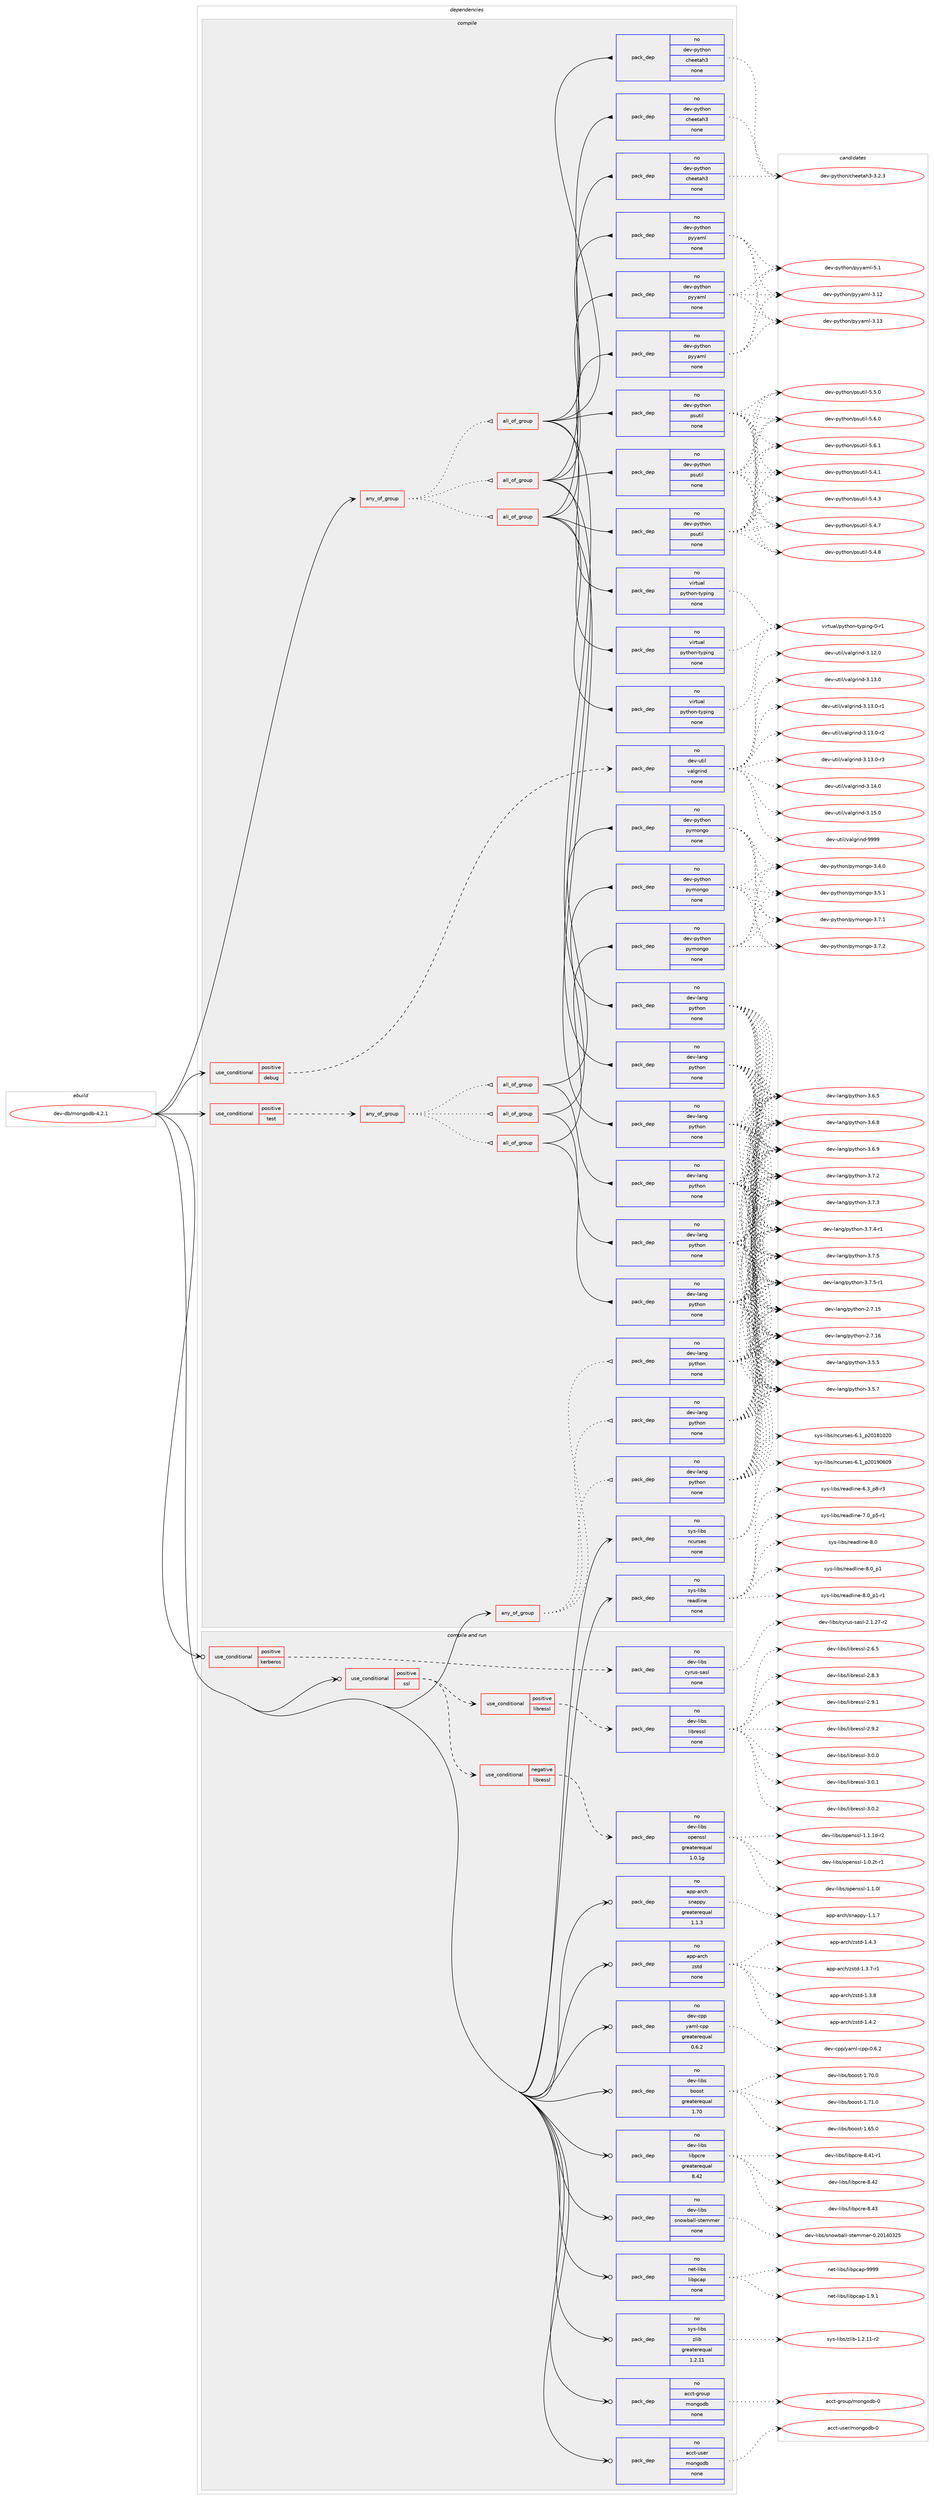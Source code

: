 digraph prolog {

# *************
# Graph options
# *************

newrank=true;
concentrate=true;
compound=true;
graph [rankdir=LR,fontname=Helvetica,fontsize=10,ranksep=1.5];#, ranksep=2.5, nodesep=0.2];
edge  [arrowhead=vee];
node  [fontname=Helvetica,fontsize=10];

# **********
# The ebuild
# **********

subgraph cluster_leftcol {
color=gray;
rank=same;
label=<<i>ebuild</i>>;
id [label="dev-db/mongodb-4.2.1", color=red, width=4, href="../dev-db/mongodb-4.2.1.svg"];
}

# ****************
# The dependencies
# ****************

subgraph cluster_midcol {
color=gray;
label=<<i>dependencies</i>>;
subgraph cluster_compile {
fillcolor="#eeeeee";
style=filled;
label=<<i>compile</i>>;
subgraph any9325 {
dependency519911 [label=<<TABLE BORDER="0" CELLBORDER="1" CELLSPACING="0" CELLPADDING="4"><TR><TD CELLPADDING="10">any_of_group</TD></TR></TABLE>>, shape=none, color=red];subgraph all350 {
dependency519912 [label=<<TABLE BORDER="0" CELLBORDER="1" CELLSPACING="0" CELLPADDING="4"><TR><TD CELLPADDING="10">all_of_group</TD></TR></TABLE>>, shape=none, color=red];subgraph pack387046 {
dependency519913 [label=<<TABLE BORDER="0" CELLBORDER="1" CELLSPACING="0" CELLPADDING="4" WIDTH="220"><TR><TD ROWSPAN="6" CELLPADDING="30">pack_dep</TD></TR><TR><TD WIDTH="110">no</TD></TR><TR><TD>dev-lang</TD></TR><TR><TD>python</TD></TR><TR><TD>none</TD></TR><TR><TD></TD></TR></TABLE>>, shape=none, color=blue];
}
dependency519912:e -> dependency519913:w [weight=20,style="solid",arrowhead="inv"];
subgraph pack387047 {
dependency519914 [label=<<TABLE BORDER="0" CELLBORDER="1" CELLSPACING="0" CELLPADDING="4" WIDTH="220"><TR><TD ROWSPAN="6" CELLPADDING="30">pack_dep</TD></TR><TR><TD WIDTH="110">no</TD></TR><TR><TD>dev-python</TD></TR><TR><TD>cheetah3</TD></TR><TR><TD>none</TD></TR><TR><TD></TD></TR></TABLE>>, shape=none, color=blue];
}
dependency519912:e -> dependency519914:w [weight=20,style="solid",arrowhead="inv"];
subgraph pack387048 {
dependency519915 [label=<<TABLE BORDER="0" CELLBORDER="1" CELLSPACING="0" CELLPADDING="4" WIDTH="220"><TR><TD ROWSPAN="6" CELLPADDING="30">pack_dep</TD></TR><TR><TD WIDTH="110">no</TD></TR><TR><TD>dev-python</TD></TR><TR><TD>psutil</TD></TR><TR><TD>none</TD></TR><TR><TD></TD></TR></TABLE>>, shape=none, color=blue];
}
dependency519912:e -> dependency519915:w [weight=20,style="solid",arrowhead="inv"];
subgraph pack387049 {
dependency519916 [label=<<TABLE BORDER="0" CELLBORDER="1" CELLSPACING="0" CELLPADDING="4" WIDTH="220"><TR><TD ROWSPAN="6" CELLPADDING="30">pack_dep</TD></TR><TR><TD WIDTH="110">no</TD></TR><TR><TD>dev-python</TD></TR><TR><TD>pyyaml</TD></TR><TR><TD>none</TD></TR><TR><TD></TD></TR></TABLE>>, shape=none, color=blue];
}
dependency519912:e -> dependency519916:w [weight=20,style="solid",arrowhead="inv"];
subgraph pack387050 {
dependency519917 [label=<<TABLE BORDER="0" CELLBORDER="1" CELLSPACING="0" CELLPADDING="4" WIDTH="220"><TR><TD ROWSPAN="6" CELLPADDING="30">pack_dep</TD></TR><TR><TD WIDTH="110">no</TD></TR><TR><TD>virtual</TD></TR><TR><TD>python-typing</TD></TR><TR><TD>none</TD></TR><TR><TD></TD></TR></TABLE>>, shape=none, color=blue];
}
dependency519912:e -> dependency519917:w [weight=20,style="solid",arrowhead="inv"];
}
dependency519911:e -> dependency519912:w [weight=20,style="dotted",arrowhead="oinv"];
subgraph all351 {
dependency519918 [label=<<TABLE BORDER="0" CELLBORDER="1" CELLSPACING="0" CELLPADDING="4"><TR><TD CELLPADDING="10">all_of_group</TD></TR></TABLE>>, shape=none, color=red];subgraph pack387051 {
dependency519919 [label=<<TABLE BORDER="0" CELLBORDER="1" CELLSPACING="0" CELLPADDING="4" WIDTH="220"><TR><TD ROWSPAN="6" CELLPADDING="30">pack_dep</TD></TR><TR><TD WIDTH="110">no</TD></TR><TR><TD>dev-lang</TD></TR><TR><TD>python</TD></TR><TR><TD>none</TD></TR><TR><TD></TD></TR></TABLE>>, shape=none, color=blue];
}
dependency519918:e -> dependency519919:w [weight=20,style="solid",arrowhead="inv"];
subgraph pack387052 {
dependency519920 [label=<<TABLE BORDER="0" CELLBORDER="1" CELLSPACING="0" CELLPADDING="4" WIDTH="220"><TR><TD ROWSPAN="6" CELLPADDING="30">pack_dep</TD></TR><TR><TD WIDTH="110">no</TD></TR><TR><TD>dev-python</TD></TR><TR><TD>cheetah3</TD></TR><TR><TD>none</TD></TR><TR><TD></TD></TR></TABLE>>, shape=none, color=blue];
}
dependency519918:e -> dependency519920:w [weight=20,style="solid",arrowhead="inv"];
subgraph pack387053 {
dependency519921 [label=<<TABLE BORDER="0" CELLBORDER="1" CELLSPACING="0" CELLPADDING="4" WIDTH="220"><TR><TD ROWSPAN="6" CELLPADDING="30">pack_dep</TD></TR><TR><TD WIDTH="110">no</TD></TR><TR><TD>dev-python</TD></TR><TR><TD>psutil</TD></TR><TR><TD>none</TD></TR><TR><TD></TD></TR></TABLE>>, shape=none, color=blue];
}
dependency519918:e -> dependency519921:w [weight=20,style="solid",arrowhead="inv"];
subgraph pack387054 {
dependency519922 [label=<<TABLE BORDER="0" CELLBORDER="1" CELLSPACING="0" CELLPADDING="4" WIDTH="220"><TR><TD ROWSPAN="6" CELLPADDING="30">pack_dep</TD></TR><TR><TD WIDTH="110">no</TD></TR><TR><TD>dev-python</TD></TR><TR><TD>pyyaml</TD></TR><TR><TD>none</TD></TR><TR><TD></TD></TR></TABLE>>, shape=none, color=blue];
}
dependency519918:e -> dependency519922:w [weight=20,style="solid",arrowhead="inv"];
subgraph pack387055 {
dependency519923 [label=<<TABLE BORDER="0" CELLBORDER="1" CELLSPACING="0" CELLPADDING="4" WIDTH="220"><TR><TD ROWSPAN="6" CELLPADDING="30">pack_dep</TD></TR><TR><TD WIDTH="110">no</TD></TR><TR><TD>virtual</TD></TR><TR><TD>python-typing</TD></TR><TR><TD>none</TD></TR><TR><TD></TD></TR></TABLE>>, shape=none, color=blue];
}
dependency519918:e -> dependency519923:w [weight=20,style="solid",arrowhead="inv"];
}
dependency519911:e -> dependency519918:w [weight=20,style="dotted",arrowhead="oinv"];
subgraph all352 {
dependency519924 [label=<<TABLE BORDER="0" CELLBORDER="1" CELLSPACING="0" CELLPADDING="4"><TR><TD CELLPADDING="10">all_of_group</TD></TR></TABLE>>, shape=none, color=red];subgraph pack387056 {
dependency519925 [label=<<TABLE BORDER="0" CELLBORDER="1" CELLSPACING="0" CELLPADDING="4" WIDTH="220"><TR><TD ROWSPAN="6" CELLPADDING="30">pack_dep</TD></TR><TR><TD WIDTH="110">no</TD></TR><TR><TD>dev-lang</TD></TR><TR><TD>python</TD></TR><TR><TD>none</TD></TR><TR><TD></TD></TR></TABLE>>, shape=none, color=blue];
}
dependency519924:e -> dependency519925:w [weight=20,style="solid",arrowhead="inv"];
subgraph pack387057 {
dependency519926 [label=<<TABLE BORDER="0" CELLBORDER="1" CELLSPACING="0" CELLPADDING="4" WIDTH="220"><TR><TD ROWSPAN="6" CELLPADDING="30">pack_dep</TD></TR><TR><TD WIDTH="110">no</TD></TR><TR><TD>dev-python</TD></TR><TR><TD>cheetah3</TD></TR><TR><TD>none</TD></TR><TR><TD></TD></TR></TABLE>>, shape=none, color=blue];
}
dependency519924:e -> dependency519926:w [weight=20,style="solid",arrowhead="inv"];
subgraph pack387058 {
dependency519927 [label=<<TABLE BORDER="0" CELLBORDER="1" CELLSPACING="0" CELLPADDING="4" WIDTH="220"><TR><TD ROWSPAN="6" CELLPADDING="30">pack_dep</TD></TR><TR><TD WIDTH="110">no</TD></TR><TR><TD>dev-python</TD></TR><TR><TD>psutil</TD></TR><TR><TD>none</TD></TR><TR><TD></TD></TR></TABLE>>, shape=none, color=blue];
}
dependency519924:e -> dependency519927:w [weight=20,style="solid",arrowhead="inv"];
subgraph pack387059 {
dependency519928 [label=<<TABLE BORDER="0" CELLBORDER="1" CELLSPACING="0" CELLPADDING="4" WIDTH="220"><TR><TD ROWSPAN="6" CELLPADDING="30">pack_dep</TD></TR><TR><TD WIDTH="110">no</TD></TR><TR><TD>dev-python</TD></TR><TR><TD>pyyaml</TD></TR><TR><TD>none</TD></TR><TR><TD></TD></TR></TABLE>>, shape=none, color=blue];
}
dependency519924:e -> dependency519928:w [weight=20,style="solid",arrowhead="inv"];
subgraph pack387060 {
dependency519929 [label=<<TABLE BORDER="0" CELLBORDER="1" CELLSPACING="0" CELLPADDING="4" WIDTH="220"><TR><TD ROWSPAN="6" CELLPADDING="30">pack_dep</TD></TR><TR><TD WIDTH="110">no</TD></TR><TR><TD>virtual</TD></TR><TR><TD>python-typing</TD></TR><TR><TD>none</TD></TR><TR><TD></TD></TR></TABLE>>, shape=none, color=blue];
}
dependency519924:e -> dependency519929:w [weight=20,style="solid",arrowhead="inv"];
}
dependency519911:e -> dependency519924:w [weight=20,style="dotted",arrowhead="oinv"];
}
id:e -> dependency519911:w [weight=20,style="solid",arrowhead="vee"];
subgraph any9326 {
dependency519930 [label=<<TABLE BORDER="0" CELLBORDER="1" CELLSPACING="0" CELLPADDING="4"><TR><TD CELLPADDING="10">any_of_group</TD></TR></TABLE>>, shape=none, color=red];subgraph pack387061 {
dependency519931 [label=<<TABLE BORDER="0" CELLBORDER="1" CELLSPACING="0" CELLPADDING="4" WIDTH="220"><TR><TD ROWSPAN="6" CELLPADDING="30">pack_dep</TD></TR><TR><TD WIDTH="110">no</TD></TR><TR><TD>dev-lang</TD></TR><TR><TD>python</TD></TR><TR><TD>none</TD></TR><TR><TD></TD></TR></TABLE>>, shape=none, color=blue];
}
dependency519930:e -> dependency519931:w [weight=20,style="dotted",arrowhead="oinv"];
subgraph pack387062 {
dependency519932 [label=<<TABLE BORDER="0" CELLBORDER="1" CELLSPACING="0" CELLPADDING="4" WIDTH="220"><TR><TD ROWSPAN="6" CELLPADDING="30">pack_dep</TD></TR><TR><TD WIDTH="110">no</TD></TR><TR><TD>dev-lang</TD></TR><TR><TD>python</TD></TR><TR><TD>none</TD></TR><TR><TD></TD></TR></TABLE>>, shape=none, color=blue];
}
dependency519930:e -> dependency519932:w [weight=20,style="dotted",arrowhead="oinv"];
subgraph pack387063 {
dependency519933 [label=<<TABLE BORDER="0" CELLBORDER="1" CELLSPACING="0" CELLPADDING="4" WIDTH="220"><TR><TD ROWSPAN="6" CELLPADDING="30">pack_dep</TD></TR><TR><TD WIDTH="110">no</TD></TR><TR><TD>dev-lang</TD></TR><TR><TD>python</TD></TR><TR><TD>none</TD></TR><TR><TD></TD></TR></TABLE>>, shape=none, color=blue];
}
dependency519930:e -> dependency519933:w [weight=20,style="dotted",arrowhead="oinv"];
}
id:e -> dependency519930:w [weight=20,style="solid",arrowhead="vee"];
subgraph cond123193 {
dependency519934 [label=<<TABLE BORDER="0" CELLBORDER="1" CELLSPACING="0" CELLPADDING="4"><TR><TD ROWSPAN="3" CELLPADDING="10">use_conditional</TD></TR><TR><TD>positive</TD></TR><TR><TD>debug</TD></TR></TABLE>>, shape=none, color=red];
subgraph pack387064 {
dependency519935 [label=<<TABLE BORDER="0" CELLBORDER="1" CELLSPACING="0" CELLPADDING="4" WIDTH="220"><TR><TD ROWSPAN="6" CELLPADDING="30">pack_dep</TD></TR><TR><TD WIDTH="110">no</TD></TR><TR><TD>dev-util</TD></TR><TR><TD>valgrind</TD></TR><TR><TD>none</TD></TR><TR><TD></TD></TR></TABLE>>, shape=none, color=blue];
}
dependency519934:e -> dependency519935:w [weight=20,style="dashed",arrowhead="vee"];
}
id:e -> dependency519934:w [weight=20,style="solid",arrowhead="vee"];
subgraph cond123194 {
dependency519936 [label=<<TABLE BORDER="0" CELLBORDER="1" CELLSPACING="0" CELLPADDING="4"><TR><TD ROWSPAN="3" CELLPADDING="10">use_conditional</TD></TR><TR><TD>positive</TD></TR><TR><TD>test</TD></TR></TABLE>>, shape=none, color=red];
subgraph any9327 {
dependency519937 [label=<<TABLE BORDER="0" CELLBORDER="1" CELLSPACING="0" CELLPADDING="4"><TR><TD CELLPADDING="10">any_of_group</TD></TR></TABLE>>, shape=none, color=red];subgraph all353 {
dependency519938 [label=<<TABLE BORDER="0" CELLBORDER="1" CELLSPACING="0" CELLPADDING="4"><TR><TD CELLPADDING="10">all_of_group</TD></TR></TABLE>>, shape=none, color=red];subgraph pack387065 {
dependency519939 [label=<<TABLE BORDER="0" CELLBORDER="1" CELLSPACING="0" CELLPADDING="4" WIDTH="220"><TR><TD ROWSPAN="6" CELLPADDING="30">pack_dep</TD></TR><TR><TD WIDTH="110">no</TD></TR><TR><TD>dev-lang</TD></TR><TR><TD>python</TD></TR><TR><TD>none</TD></TR><TR><TD></TD></TR></TABLE>>, shape=none, color=blue];
}
dependency519938:e -> dependency519939:w [weight=20,style="solid",arrowhead="inv"];
subgraph pack387066 {
dependency519940 [label=<<TABLE BORDER="0" CELLBORDER="1" CELLSPACING="0" CELLPADDING="4" WIDTH="220"><TR><TD ROWSPAN="6" CELLPADDING="30">pack_dep</TD></TR><TR><TD WIDTH="110">no</TD></TR><TR><TD>dev-python</TD></TR><TR><TD>pymongo</TD></TR><TR><TD>none</TD></TR><TR><TD></TD></TR></TABLE>>, shape=none, color=blue];
}
dependency519938:e -> dependency519940:w [weight=20,style="solid",arrowhead="inv"];
}
dependency519937:e -> dependency519938:w [weight=20,style="dotted",arrowhead="oinv"];
subgraph all354 {
dependency519941 [label=<<TABLE BORDER="0" CELLBORDER="1" CELLSPACING="0" CELLPADDING="4"><TR><TD CELLPADDING="10">all_of_group</TD></TR></TABLE>>, shape=none, color=red];subgraph pack387067 {
dependency519942 [label=<<TABLE BORDER="0" CELLBORDER="1" CELLSPACING="0" CELLPADDING="4" WIDTH="220"><TR><TD ROWSPAN="6" CELLPADDING="30">pack_dep</TD></TR><TR><TD WIDTH="110">no</TD></TR><TR><TD>dev-lang</TD></TR><TR><TD>python</TD></TR><TR><TD>none</TD></TR><TR><TD></TD></TR></TABLE>>, shape=none, color=blue];
}
dependency519941:e -> dependency519942:w [weight=20,style="solid",arrowhead="inv"];
subgraph pack387068 {
dependency519943 [label=<<TABLE BORDER="0" CELLBORDER="1" CELLSPACING="0" CELLPADDING="4" WIDTH="220"><TR><TD ROWSPAN="6" CELLPADDING="30">pack_dep</TD></TR><TR><TD WIDTH="110">no</TD></TR><TR><TD>dev-python</TD></TR><TR><TD>pymongo</TD></TR><TR><TD>none</TD></TR><TR><TD></TD></TR></TABLE>>, shape=none, color=blue];
}
dependency519941:e -> dependency519943:w [weight=20,style="solid",arrowhead="inv"];
}
dependency519937:e -> dependency519941:w [weight=20,style="dotted",arrowhead="oinv"];
subgraph all355 {
dependency519944 [label=<<TABLE BORDER="0" CELLBORDER="1" CELLSPACING="0" CELLPADDING="4"><TR><TD CELLPADDING="10">all_of_group</TD></TR></TABLE>>, shape=none, color=red];subgraph pack387069 {
dependency519945 [label=<<TABLE BORDER="0" CELLBORDER="1" CELLSPACING="0" CELLPADDING="4" WIDTH="220"><TR><TD ROWSPAN="6" CELLPADDING="30">pack_dep</TD></TR><TR><TD WIDTH="110">no</TD></TR><TR><TD>dev-lang</TD></TR><TR><TD>python</TD></TR><TR><TD>none</TD></TR><TR><TD></TD></TR></TABLE>>, shape=none, color=blue];
}
dependency519944:e -> dependency519945:w [weight=20,style="solid",arrowhead="inv"];
subgraph pack387070 {
dependency519946 [label=<<TABLE BORDER="0" CELLBORDER="1" CELLSPACING="0" CELLPADDING="4" WIDTH="220"><TR><TD ROWSPAN="6" CELLPADDING="30">pack_dep</TD></TR><TR><TD WIDTH="110">no</TD></TR><TR><TD>dev-python</TD></TR><TR><TD>pymongo</TD></TR><TR><TD>none</TD></TR><TR><TD></TD></TR></TABLE>>, shape=none, color=blue];
}
dependency519944:e -> dependency519946:w [weight=20,style="solid",arrowhead="inv"];
}
dependency519937:e -> dependency519944:w [weight=20,style="dotted",arrowhead="oinv"];
}
dependency519936:e -> dependency519937:w [weight=20,style="dashed",arrowhead="vee"];
}
id:e -> dependency519936:w [weight=20,style="solid",arrowhead="vee"];
subgraph pack387071 {
dependency519947 [label=<<TABLE BORDER="0" CELLBORDER="1" CELLSPACING="0" CELLPADDING="4" WIDTH="220"><TR><TD ROWSPAN="6" CELLPADDING="30">pack_dep</TD></TR><TR><TD WIDTH="110">no</TD></TR><TR><TD>sys-libs</TD></TR><TR><TD>ncurses</TD></TR><TR><TD>none</TD></TR><TR><TD></TD></TR></TABLE>>, shape=none, color=blue];
}
id:e -> dependency519947:w [weight=20,style="solid",arrowhead="vee"];
subgraph pack387072 {
dependency519948 [label=<<TABLE BORDER="0" CELLBORDER="1" CELLSPACING="0" CELLPADDING="4" WIDTH="220"><TR><TD ROWSPAN="6" CELLPADDING="30">pack_dep</TD></TR><TR><TD WIDTH="110">no</TD></TR><TR><TD>sys-libs</TD></TR><TR><TD>readline</TD></TR><TR><TD>none</TD></TR><TR><TD></TD></TR></TABLE>>, shape=none, color=blue];
}
id:e -> dependency519948:w [weight=20,style="solid",arrowhead="vee"];
}
subgraph cluster_compileandrun {
fillcolor="#eeeeee";
style=filled;
label=<<i>compile and run</i>>;
subgraph cond123195 {
dependency519949 [label=<<TABLE BORDER="0" CELLBORDER="1" CELLSPACING="0" CELLPADDING="4"><TR><TD ROWSPAN="3" CELLPADDING="10">use_conditional</TD></TR><TR><TD>positive</TD></TR><TR><TD>kerberos</TD></TR></TABLE>>, shape=none, color=red];
subgraph pack387073 {
dependency519950 [label=<<TABLE BORDER="0" CELLBORDER="1" CELLSPACING="0" CELLPADDING="4" WIDTH="220"><TR><TD ROWSPAN="6" CELLPADDING="30">pack_dep</TD></TR><TR><TD WIDTH="110">no</TD></TR><TR><TD>dev-libs</TD></TR><TR><TD>cyrus-sasl</TD></TR><TR><TD>none</TD></TR><TR><TD></TD></TR></TABLE>>, shape=none, color=blue];
}
dependency519949:e -> dependency519950:w [weight=20,style="dashed",arrowhead="vee"];
}
id:e -> dependency519949:w [weight=20,style="solid",arrowhead="odotvee"];
subgraph cond123196 {
dependency519951 [label=<<TABLE BORDER="0" CELLBORDER="1" CELLSPACING="0" CELLPADDING="4"><TR><TD ROWSPAN="3" CELLPADDING="10">use_conditional</TD></TR><TR><TD>positive</TD></TR><TR><TD>ssl</TD></TR></TABLE>>, shape=none, color=red];
subgraph cond123197 {
dependency519952 [label=<<TABLE BORDER="0" CELLBORDER="1" CELLSPACING="0" CELLPADDING="4"><TR><TD ROWSPAN="3" CELLPADDING="10">use_conditional</TD></TR><TR><TD>negative</TD></TR><TR><TD>libressl</TD></TR></TABLE>>, shape=none, color=red];
subgraph pack387074 {
dependency519953 [label=<<TABLE BORDER="0" CELLBORDER="1" CELLSPACING="0" CELLPADDING="4" WIDTH="220"><TR><TD ROWSPAN="6" CELLPADDING="30">pack_dep</TD></TR><TR><TD WIDTH="110">no</TD></TR><TR><TD>dev-libs</TD></TR><TR><TD>openssl</TD></TR><TR><TD>greaterequal</TD></TR><TR><TD>1.0.1g</TD></TR></TABLE>>, shape=none, color=blue];
}
dependency519952:e -> dependency519953:w [weight=20,style="dashed",arrowhead="vee"];
}
dependency519951:e -> dependency519952:w [weight=20,style="dashed",arrowhead="vee"];
subgraph cond123198 {
dependency519954 [label=<<TABLE BORDER="0" CELLBORDER="1" CELLSPACING="0" CELLPADDING="4"><TR><TD ROWSPAN="3" CELLPADDING="10">use_conditional</TD></TR><TR><TD>positive</TD></TR><TR><TD>libressl</TD></TR></TABLE>>, shape=none, color=red];
subgraph pack387075 {
dependency519955 [label=<<TABLE BORDER="0" CELLBORDER="1" CELLSPACING="0" CELLPADDING="4" WIDTH="220"><TR><TD ROWSPAN="6" CELLPADDING="30">pack_dep</TD></TR><TR><TD WIDTH="110">no</TD></TR><TR><TD>dev-libs</TD></TR><TR><TD>libressl</TD></TR><TR><TD>none</TD></TR><TR><TD></TD></TR></TABLE>>, shape=none, color=blue];
}
dependency519954:e -> dependency519955:w [weight=20,style="dashed",arrowhead="vee"];
}
dependency519951:e -> dependency519954:w [weight=20,style="dashed",arrowhead="vee"];
}
id:e -> dependency519951:w [weight=20,style="solid",arrowhead="odotvee"];
subgraph pack387076 {
dependency519956 [label=<<TABLE BORDER="0" CELLBORDER="1" CELLSPACING="0" CELLPADDING="4" WIDTH="220"><TR><TD ROWSPAN="6" CELLPADDING="30">pack_dep</TD></TR><TR><TD WIDTH="110">no</TD></TR><TR><TD>acct-group</TD></TR><TR><TD>mongodb</TD></TR><TR><TD>none</TD></TR><TR><TD></TD></TR></TABLE>>, shape=none, color=blue];
}
id:e -> dependency519956:w [weight=20,style="solid",arrowhead="odotvee"];
subgraph pack387077 {
dependency519957 [label=<<TABLE BORDER="0" CELLBORDER="1" CELLSPACING="0" CELLPADDING="4" WIDTH="220"><TR><TD ROWSPAN="6" CELLPADDING="30">pack_dep</TD></TR><TR><TD WIDTH="110">no</TD></TR><TR><TD>acct-user</TD></TR><TR><TD>mongodb</TD></TR><TR><TD>none</TD></TR><TR><TD></TD></TR></TABLE>>, shape=none, color=blue];
}
id:e -> dependency519957:w [weight=20,style="solid",arrowhead="odotvee"];
subgraph pack387078 {
dependency519958 [label=<<TABLE BORDER="0" CELLBORDER="1" CELLSPACING="0" CELLPADDING="4" WIDTH="220"><TR><TD ROWSPAN="6" CELLPADDING="30">pack_dep</TD></TR><TR><TD WIDTH="110">no</TD></TR><TR><TD>app-arch</TD></TR><TR><TD>snappy</TD></TR><TR><TD>greaterequal</TD></TR><TR><TD>1.1.3</TD></TR></TABLE>>, shape=none, color=blue];
}
id:e -> dependency519958:w [weight=20,style="solid",arrowhead="odotvee"];
subgraph pack387079 {
dependency519959 [label=<<TABLE BORDER="0" CELLBORDER="1" CELLSPACING="0" CELLPADDING="4" WIDTH="220"><TR><TD ROWSPAN="6" CELLPADDING="30">pack_dep</TD></TR><TR><TD WIDTH="110">no</TD></TR><TR><TD>app-arch</TD></TR><TR><TD>zstd</TD></TR><TR><TD>none</TD></TR><TR><TD></TD></TR></TABLE>>, shape=none, color=blue];
}
id:e -> dependency519959:w [weight=20,style="solid",arrowhead="odotvee"];
subgraph pack387080 {
dependency519960 [label=<<TABLE BORDER="0" CELLBORDER="1" CELLSPACING="0" CELLPADDING="4" WIDTH="220"><TR><TD ROWSPAN="6" CELLPADDING="30">pack_dep</TD></TR><TR><TD WIDTH="110">no</TD></TR><TR><TD>dev-cpp</TD></TR><TR><TD>yaml-cpp</TD></TR><TR><TD>greaterequal</TD></TR><TR><TD>0.6.2</TD></TR></TABLE>>, shape=none, color=blue];
}
id:e -> dependency519960:w [weight=20,style="solid",arrowhead="odotvee"];
subgraph pack387081 {
dependency519961 [label=<<TABLE BORDER="0" CELLBORDER="1" CELLSPACING="0" CELLPADDING="4" WIDTH="220"><TR><TD ROWSPAN="6" CELLPADDING="30">pack_dep</TD></TR><TR><TD WIDTH="110">no</TD></TR><TR><TD>dev-libs</TD></TR><TR><TD>boost</TD></TR><TR><TD>greaterequal</TD></TR><TR><TD>1.70</TD></TR></TABLE>>, shape=none, color=blue];
}
id:e -> dependency519961:w [weight=20,style="solid",arrowhead="odotvee"];
subgraph pack387082 {
dependency519962 [label=<<TABLE BORDER="0" CELLBORDER="1" CELLSPACING="0" CELLPADDING="4" WIDTH="220"><TR><TD ROWSPAN="6" CELLPADDING="30">pack_dep</TD></TR><TR><TD WIDTH="110">no</TD></TR><TR><TD>dev-libs</TD></TR><TR><TD>libpcre</TD></TR><TR><TD>greaterequal</TD></TR><TR><TD>8.42</TD></TR></TABLE>>, shape=none, color=blue];
}
id:e -> dependency519962:w [weight=20,style="solid",arrowhead="odotvee"];
subgraph pack387083 {
dependency519963 [label=<<TABLE BORDER="0" CELLBORDER="1" CELLSPACING="0" CELLPADDING="4" WIDTH="220"><TR><TD ROWSPAN="6" CELLPADDING="30">pack_dep</TD></TR><TR><TD WIDTH="110">no</TD></TR><TR><TD>dev-libs</TD></TR><TR><TD>snowball-stemmer</TD></TR><TR><TD>none</TD></TR><TR><TD></TD></TR></TABLE>>, shape=none, color=blue];
}
id:e -> dependency519963:w [weight=20,style="solid",arrowhead="odotvee"];
subgraph pack387084 {
dependency519964 [label=<<TABLE BORDER="0" CELLBORDER="1" CELLSPACING="0" CELLPADDING="4" WIDTH="220"><TR><TD ROWSPAN="6" CELLPADDING="30">pack_dep</TD></TR><TR><TD WIDTH="110">no</TD></TR><TR><TD>net-libs</TD></TR><TR><TD>libpcap</TD></TR><TR><TD>none</TD></TR><TR><TD></TD></TR></TABLE>>, shape=none, color=blue];
}
id:e -> dependency519964:w [weight=20,style="solid",arrowhead="odotvee"];
subgraph pack387085 {
dependency519965 [label=<<TABLE BORDER="0" CELLBORDER="1" CELLSPACING="0" CELLPADDING="4" WIDTH="220"><TR><TD ROWSPAN="6" CELLPADDING="30">pack_dep</TD></TR><TR><TD WIDTH="110">no</TD></TR><TR><TD>sys-libs</TD></TR><TR><TD>zlib</TD></TR><TR><TD>greaterequal</TD></TR><TR><TD>1.2.11</TD></TR></TABLE>>, shape=none, color=blue];
}
id:e -> dependency519965:w [weight=20,style="solid",arrowhead="odotvee"];
}
subgraph cluster_run {
fillcolor="#eeeeee";
style=filled;
label=<<i>run</i>>;
}
}

# **************
# The candidates
# **************

subgraph cluster_choices {
rank=same;
color=gray;
label=<<i>candidates</i>>;

subgraph choice387046 {
color=black;
nodesep=1;
choice10010111845108971101034711212111610411111045504655464953 [label="dev-lang/python-2.7.15", color=red, width=4,href="../dev-lang/python-2.7.15.svg"];
choice10010111845108971101034711212111610411111045504655464954 [label="dev-lang/python-2.7.16", color=red, width=4,href="../dev-lang/python-2.7.16.svg"];
choice100101118451089711010347112121116104111110455146534653 [label="dev-lang/python-3.5.5", color=red, width=4,href="../dev-lang/python-3.5.5.svg"];
choice100101118451089711010347112121116104111110455146534655 [label="dev-lang/python-3.5.7", color=red, width=4,href="../dev-lang/python-3.5.7.svg"];
choice100101118451089711010347112121116104111110455146544653 [label="dev-lang/python-3.6.5", color=red, width=4,href="../dev-lang/python-3.6.5.svg"];
choice100101118451089711010347112121116104111110455146544656 [label="dev-lang/python-3.6.8", color=red, width=4,href="../dev-lang/python-3.6.8.svg"];
choice100101118451089711010347112121116104111110455146544657 [label="dev-lang/python-3.6.9", color=red, width=4,href="../dev-lang/python-3.6.9.svg"];
choice100101118451089711010347112121116104111110455146554650 [label="dev-lang/python-3.7.2", color=red, width=4,href="../dev-lang/python-3.7.2.svg"];
choice100101118451089711010347112121116104111110455146554651 [label="dev-lang/python-3.7.3", color=red, width=4,href="../dev-lang/python-3.7.3.svg"];
choice1001011184510897110103471121211161041111104551465546524511449 [label="dev-lang/python-3.7.4-r1", color=red, width=4,href="../dev-lang/python-3.7.4-r1.svg"];
choice100101118451089711010347112121116104111110455146554653 [label="dev-lang/python-3.7.5", color=red, width=4,href="../dev-lang/python-3.7.5.svg"];
choice1001011184510897110103471121211161041111104551465546534511449 [label="dev-lang/python-3.7.5-r1", color=red, width=4,href="../dev-lang/python-3.7.5-r1.svg"];
dependency519913:e -> choice10010111845108971101034711212111610411111045504655464953:w [style=dotted,weight="100"];
dependency519913:e -> choice10010111845108971101034711212111610411111045504655464954:w [style=dotted,weight="100"];
dependency519913:e -> choice100101118451089711010347112121116104111110455146534653:w [style=dotted,weight="100"];
dependency519913:e -> choice100101118451089711010347112121116104111110455146534655:w [style=dotted,weight="100"];
dependency519913:e -> choice100101118451089711010347112121116104111110455146544653:w [style=dotted,weight="100"];
dependency519913:e -> choice100101118451089711010347112121116104111110455146544656:w [style=dotted,weight="100"];
dependency519913:e -> choice100101118451089711010347112121116104111110455146544657:w [style=dotted,weight="100"];
dependency519913:e -> choice100101118451089711010347112121116104111110455146554650:w [style=dotted,weight="100"];
dependency519913:e -> choice100101118451089711010347112121116104111110455146554651:w [style=dotted,weight="100"];
dependency519913:e -> choice1001011184510897110103471121211161041111104551465546524511449:w [style=dotted,weight="100"];
dependency519913:e -> choice100101118451089711010347112121116104111110455146554653:w [style=dotted,weight="100"];
dependency519913:e -> choice1001011184510897110103471121211161041111104551465546534511449:w [style=dotted,weight="100"];
}
subgraph choice387047 {
color=black;
nodesep=1;
choice1001011184511212111610411111047991041011011169710451455146504651 [label="dev-python/cheetah3-3.2.3", color=red, width=4,href="../dev-python/cheetah3-3.2.3.svg"];
dependency519914:e -> choice1001011184511212111610411111047991041011011169710451455146504651:w [style=dotted,weight="100"];
}
subgraph choice387048 {
color=black;
nodesep=1;
choice1001011184511212111610411111047112115117116105108455346524649 [label="dev-python/psutil-5.4.1", color=red, width=4,href="../dev-python/psutil-5.4.1.svg"];
choice1001011184511212111610411111047112115117116105108455346524651 [label="dev-python/psutil-5.4.3", color=red, width=4,href="../dev-python/psutil-5.4.3.svg"];
choice1001011184511212111610411111047112115117116105108455346524655 [label="dev-python/psutil-5.4.7", color=red, width=4,href="../dev-python/psutil-5.4.7.svg"];
choice1001011184511212111610411111047112115117116105108455346524656 [label="dev-python/psutil-5.4.8", color=red, width=4,href="../dev-python/psutil-5.4.8.svg"];
choice1001011184511212111610411111047112115117116105108455346534648 [label="dev-python/psutil-5.5.0", color=red, width=4,href="../dev-python/psutil-5.5.0.svg"];
choice1001011184511212111610411111047112115117116105108455346544648 [label="dev-python/psutil-5.6.0", color=red, width=4,href="../dev-python/psutil-5.6.0.svg"];
choice1001011184511212111610411111047112115117116105108455346544649 [label="dev-python/psutil-5.6.1", color=red, width=4,href="../dev-python/psutil-5.6.1.svg"];
dependency519915:e -> choice1001011184511212111610411111047112115117116105108455346524649:w [style=dotted,weight="100"];
dependency519915:e -> choice1001011184511212111610411111047112115117116105108455346524651:w [style=dotted,weight="100"];
dependency519915:e -> choice1001011184511212111610411111047112115117116105108455346524655:w [style=dotted,weight="100"];
dependency519915:e -> choice1001011184511212111610411111047112115117116105108455346524656:w [style=dotted,weight="100"];
dependency519915:e -> choice1001011184511212111610411111047112115117116105108455346534648:w [style=dotted,weight="100"];
dependency519915:e -> choice1001011184511212111610411111047112115117116105108455346544648:w [style=dotted,weight="100"];
dependency519915:e -> choice1001011184511212111610411111047112115117116105108455346544649:w [style=dotted,weight="100"];
}
subgraph choice387049 {
color=black;
nodesep=1;
choice1001011184511212111610411111047112121121971091084551464950 [label="dev-python/pyyaml-3.12", color=red, width=4,href="../dev-python/pyyaml-3.12.svg"];
choice1001011184511212111610411111047112121121971091084551464951 [label="dev-python/pyyaml-3.13", color=red, width=4,href="../dev-python/pyyaml-3.13.svg"];
choice10010111845112121116104111110471121211219710910845534649 [label="dev-python/pyyaml-5.1", color=red, width=4,href="../dev-python/pyyaml-5.1.svg"];
dependency519916:e -> choice1001011184511212111610411111047112121121971091084551464950:w [style=dotted,weight="100"];
dependency519916:e -> choice1001011184511212111610411111047112121121971091084551464951:w [style=dotted,weight="100"];
dependency519916:e -> choice10010111845112121116104111110471121211219710910845534649:w [style=dotted,weight="100"];
}
subgraph choice387050 {
color=black;
nodesep=1;
choice11810511411611797108471121211161041111104511612111210511010345484511449 [label="virtual/python-typing-0-r1", color=red, width=4,href="../virtual/python-typing-0-r1.svg"];
dependency519917:e -> choice11810511411611797108471121211161041111104511612111210511010345484511449:w [style=dotted,weight="100"];
}
subgraph choice387051 {
color=black;
nodesep=1;
choice10010111845108971101034711212111610411111045504655464953 [label="dev-lang/python-2.7.15", color=red, width=4,href="../dev-lang/python-2.7.15.svg"];
choice10010111845108971101034711212111610411111045504655464954 [label="dev-lang/python-2.7.16", color=red, width=4,href="../dev-lang/python-2.7.16.svg"];
choice100101118451089711010347112121116104111110455146534653 [label="dev-lang/python-3.5.5", color=red, width=4,href="../dev-lang/python-3.5.5.svg"];
choice100101118451089711010347112121116104111110455146534655 [label="dev-lang/python-3.5.7", color=red, width=4,href="../dev-lang/python-3.5.7.svg"];
choice100101118451089711010347112121116104111110455146544653 [label="dev-lang/python-3.6.5", color=red, width=4,href="../dev-lang/python-3.6.5.svg"];
choice100101118451089711010347112121116104111110455146544656 [label="dev-lang/python-3.6.8", color=red, width=4,href="../dev-lang/python-3.6.8.svg"];
choice100101118451089711010347112121116104111110455146544657 [label="dev-lang/python-3.6.9", color=red, width=4,href="../dev-lang/python-3.6.9.svg"];
choice100101118451089711010347112121116104111110455146554650 [label="dev-lang/python-3.7.2", color=red, width=4,href="../dev-lang/python-3.7.2.svg"];
choice100101118451089711010347112121116104111110455146554651 [label="dev-lang/python-3.7.3", color=red, width=4,href="../dev-lang/python-3.7.3.svg"];
choice1001011184510897110103471121211161041111104551465546524511449 [label="dev-lang/python-3.7.4-r1", color=red, width=4,href="../dev-lang/python-3.7.4-r1.svg"];
choice100101118451089711010347112121116104111110455146554653 [label="dev-lang/python-3.7.5", color=red, width=4,href="../dev-lang/python-3.7.5.svg"];
choice1001011184510897110103471121211161041111104551465546534511449 [label="dev-lang/python-3.7.5-r1", color=red, width=4,href="../dev-lang/python-3.7.5-r1.svg"];
dependency519919:e -> choice10010111845108971101034711212111610411111045504655464953:w [style=dotted,weight="100"];
dependency519919:e -> choice10010111845108971101034711212111610411111045504655464954:w [style=dotted,weight="100"];
dependency519919:e -> choice100101118451089711010347112121116104111110455146534653:w [style=dotted,weight="100"];
dependency519919:e -> choice100101118451089711010347112121116104111110455146534655:w [style=dotted,weight="100"];
dependency519919:e -> choice100101118451089711010347112121116104111110455146544653:w [style=dotted,weight="100"];
dependency519919:e -> choice100101118451089711010347112121116104111110455146544656:w [style=dotted,weight="100"];
dependency519919:e -> choice100101118451089711010347112121116104111110455146544657:w [style=dotted,weight="100"];
dependency519919:e -> choice100101118451089711010347112121116104111110455146554650:w [style=dotted,weight="100"];
dependency519919:e -> choice100101118451089711010347112121116104111110455146554651:w [style=dotted,weight="100"];
dependency519919:e -> choice1001011184510897110103471121211161041111104551465546524511449:w [style=dotted,weight="100"];
dependency519919:e -> choice100101118451089711010347112121116104111110455146554653:w [style=dotted,weight="100"];
dependency519919:e -> choice1001011184510897110103471121211161041111104551465546534511449:w [style=dotted,weight="100"];
}
subgraph choice387052 {
color=black;
nodesep=1;
choice1001011184511212111610411111047991041011011169710451455146504651 [label="dev-python/cheetah3-3.2.3", color=red, width=4,href="../dev-python/cheetah3-3.2.3.svg"];
dependency519920:e -> choice1001011184511212111610411111047991041011011169710451455146504651:w [style=dotted,weight="100"];
}
subgraph choice387053 {
color=black;
nodesep=1;
choice1001011184511212111610411111047112115117116105108455346524649 [label="dev-python/psutil-5.4.1", color=red, width=4,href="../dev-python/psutil-5.4.1.svg"];
choice1001011184511212111610411111047112115117116105108455346524651 [label="dev-python/psutil-5.4.3", color=red, width=4,href="../dev-python/psutil-5.4.3.svg"];
choice1001011184511212111610411111047112115117116105108455346524655 [label="dev-python/psutil-5.4.7", color=red, width=4,href="../dev-python/psutil-5.4.7.svg"];
choice1001011184511212111610411111047112115117116105108455346524656 [label="dev-python/psutil-5.4.8", color=red, width=4,href="../dev-python/psutil-5.4.8.svg"];
choice1001011184511212111610411111047112115117116105108455346534648 [label="dev-python/psutil-5.5.0", color=red, width=4,href="../dev-python/psutil-5.5.0.svg"];
choice1001011184511212111610411111047112115117116105108455346544648 [label="dev-python/psutil-5.6.0", color=red, width=4,href="../dev-python/psutil-5.6.0.svg"];
choice1001011184511212111610411111047112115117116105108455346544649 [label="dev-python/psutil-5.6.1", color=red, width=4,href="../dev-python/psutil-5.6.1.svg"];
dependency519921:e -> choice1001011184511212111610411111047112115117116105108455346524649:w [style=dotted,weight="100"];
dependency519921:e -> choice1001011184511212111610411111047112115117116105108455346524651:w [style=dotted,weight="100"];
dependency519921:e -> choice1001011184511212111610411111047112115117116105108455346524655:w [style=dotted,weight="100"];
dependency519921:e -> choice1001011184511212111610411111047112115117116105108455346524656:w [style=dotted,weight="100"];
dependency519921:e -> choice1001011184511212111610411111047112115117116105108455346534648:w [style=dotted,weight="100"];
dependency519921:e -> choice1001011184511212111610411111047112115117116105108455346544648:w [style=dotted,weight="100"];
dependency519921:e -> choice1001011184511212111610411111047112115117116105108455346544649:w [style=dotted,weight="100"];
}
subgraph choice387054 {
color=black;
nodesep=1;
choice1001011184511212111610411111047112121121971091084551464950 [label="dev-python/pyyaml-3.12", color=red, width=4,href="../dev-python/pyyaml-3.12.svg"];
choice1001011184511212111610411111047112121121971091084551464951 [label="dev-python/pyyaml-3.13", color=red, width=4,href="../dev-python/pyyaml-3.13.svg"];
choice10010111845112121116104111110471121211219710910845534649 [label="dev-python/pyyaml-5.1", color=red, width=4,href="../dev-python/pyyaml-5.1.svg"];
dependency519922:e -> choice1001011184511212111610411111047112121121971091084551464950:w [style=dotted,weight="100"];
dependency519922:e -> choice1001011184511212111610411111047112121121971091084551464951:w [style=dotted,weight="100"];
dependency519922:e -> choice10010111845112121116104111110471121211219710910845534649:w [style=dotted,weight="100"];
}
subgraph choice387055 {
color=black;
nodesep=1;
choice11810511411611797108471121211161041111104511612111210511010345484511449 [label="virtual/python-typing-0-r1", color=red, width=4,href="../virtual/python-typing-0-r1.svg"];
dependency519923:e -> choice11810511411611797108471121211161041111104511612111210511010345484511449:w [style=dotted,weight="100"];
}
subgraph choice387056 {
color=black;
nodesep=1;
choice10010111845108971101034711212111610411111045504655464953 [label="dev-lang/python-2.7.15", color=red, width=4,href="../dev-lang/python-2.7.15.svg"];
choice10010111845108971101034711212111610411111045504655464954 [label="dev-lang/python-2.7.16", color=red, width=4,href="../dev-lang/python-2.7.16.svg"];
choice100101118451089711010347112121116104111110455146534653 [label="dev-lang/python-3.5.5", color=red, width=4,href="../dev-lang/python-3.5.5.svg"];
choice100101118451089711010347112121116104111110455146534655 [label="dev-lang/python-3.5.7", color=red, width=4,href="../dev-lang/python-3.5.7.svg"];
choice100101118451089711010347112121116104111110455146544653 [label="dev-lang/python-3.6.5", color=red, width=4,href="../dev-lang/python-3.6.5.svg"];
choice100101118451089711010347112121116104111110455146544656 [label="dev-lang/python-3.6.8", color=red, width=4,href="../dev-lang/python-3.6.8.svg"];
choice100101118451089711010347112121116104111110455146544657 [label="dev-lang/python-3.6.9", color=red, width=4,href="../dev-lang/python-3.6.9.svg"];
choice100101118451089711010347112121116104111110455146554650 [label="dev-lang/python-3.7.2", color=red, width=4,href="../dev-lang/python-3.7.2.svg"];
choice100101118451089711010347112121116104111110455146554651 [label="dev-lang/python-3.7.3", color=red, width=4,href="../dev-lang/python-3.7.3.svg"];
choice1001011184510897110103471121211161041111104551465546524511449 [label="dev-lang/python-3.7.4-r1", color=red, width=4,href="../dev-lang/python-3.7.4-r1.svg"];
choice100101118451089711010347112121116104111110455146554653 [label="dev-lang/python-3.7.5", color=red, width=4,href="../dev-lang/python-3.7.5.svg"];
choice1001011184510897110103471121211161041111104551465546534511449 [label="dev-lang/python-3.7.5-r1", color=red, width=4,href="../dev-lang/python-3.7.5-r1.svg"];
dependency519925:e -> choice10010111845108971101034711212111610411111045504655464953:w [style=dotted,weight="100"];
dependency519925:e -> choice10010111845108971101034711212111610411111045504655464954:w [style=dotted,weight="100"];
dependency519925:e -> choice100101118451089711010347112121116104111110455146534653:w [style=dotted,weight="100"];
dependency519925:e -> choice100101118451089711010347112121116104111110455146534655:w [style=dotted,weight="100"];
dependency519925:e -> choice100101118451089711010347112121116104111110455146544653:w [style=dotted,weight="100"];
dependency519925:e -> choice100101118451089711010347112121116104111110455146544656:w [style=dotted,weight="100"];
dependency519925:e -> choice100101118451089711010347112121116104111110455146544657:w [style=dotted,weight="100"];
dependency519925:e -> choice100101118451089711010347112121116104111110455146554650:w [style=dotted,weight="100"];
dependency519925:e -> choice100101118451089711010347112121116104111110455146554651:w [style=dotted,weight="100"];
dependency519925:e -> choice1001011184510897110103471121211161041111104551465546524511449:w [style=dotted,weight="100"];
dependency519925:e -> choice100101118451089711010347112121116104111110455146554653:w [style=dotted,weight="100"];
dependency519925:e -> choice1001011184510897110103471121211161041111104551465546534511449:w [style=dotted,weight="100"];
}
subgraph choice387057 {
color=black;
nodesep=1;
choice1001011184511212111610411111047991041011011169710451455146504651 [label="dev-python/cheetah3-3.2.3", color=red, width=4,href="../dev-python/cheetah3-3.2.3.svg"];
dependency519926:e -> choice1001011184511212111610411111047991041011011169710451455146504651:w [style=dotted,weight="100"];
}
subgraph choice387058 {
color=black;
nodesep=1;
choice1001011184511212111610411111047112115117116105108455346524649 [label="dev-python/psutil-5.4.1", color=red, width=4,href="../dev-python/psutil-5.4.1.svg"];
choice1001011184511212111610411111047112115117116105108455346524651 [label="dev-python/psutil-5.4.3", color=red, width=4,href="../dev-python/psutil-5.4.3.svg"];
choice1001011184511212111610411111047112115117116105108455346524655 [label="dev-python/psutil-5.4.7", color=red, width=4,href="../dev-python/psutil-5.4.7.svg"];
choice1001011184511212111610411111047112115117116105108455346524656 [label="dev-python/psutil-5.4.8", color=red, width=4,href="../dev-python/psutil-5.4.8.svg"];
choice1001011184511212111610411111047112115117116105108455346534648 [label="dev-python/psutil-5.5.0", color=red, width=4,href="../dev-python/psutil-5.5.0.svg"];
choice1001011184511212111610411111047112115117116105108455346544648 [label="dev-python/psutil-5.6.0", color=red, width=4,href="../dev-python/psutil-5.6.0.svg"];
choice1001011184511212111610411111047112115117116105108455346544649 [label="dev-python/psutil-5.6.1", color=red, width=4,href="../dev-python/psutil-5.6.1.svg"];
dependency519927:e -> choice1001011184511212111610411111047112115117116105108455346524649:w [style=dotted,weight="100"];
dependency519927:e -> choice1001011184511212111610411111047112115117116105108455346524651:w [style=dotted,weight="100"];
dependency519927:e -> choice1001011184511212111610411111047112115117116105108455346524655:w [style=dotted,weight="100"];
dependency519927:e -> choice1001011184511212111610411111047112115117116105108455346524656:w [style=dotted,weight="100"];
dependency519927:e -> choice1001011184511212111610411111047112115117116105108455346534648:w [style=dotted,weight="100"];
dependency519927:e -> choice1001011184511212111610411111047112115117116105108455346544648:w [style=dotted,weight="100"];
dependency519927:e -> choice1001011184511212111610411111047112115117116105108455346544649:w [style=dotted,weight="100"];
}
subgraph choice387059 {
color=black;
nodesep=1;
choice1001011184511212111610411111047112121121971091084551464950 [label="dev-python/pyyaml-3.12", color=red, width=4,href="../dev-python/pyyaml-3.12.svg"];
choice1001011184511212111610411111047112121121971091084551464951 [label="dev-python/pyyaml-3.13", color=red, width=4,href="../dev-python/pyyaml-3.13.svg"];
choice10010111845112121116104111110471121211219710910845534649 [label="dev-python/pyyaml-5.1", color=red, width=4,href="../dev-python/pyyaml-5.1.svg"];
dependency519928:e -> choice1001011184511212111610411111047112121121971091084551464950:w [style=dotted,weight="100"];
dependency519928:e -> choice1001011184511212111610411111047112121121971091084551464951:w [style=dotted,weight="100"];
dependency519928:e -> choice10010111845112121116104111110471121211219710910845534649:w [style=dotted,weight="100"];
}
subgraph choice387060 {
color=black;
nodesep=1;
choice11810511411611797108471121211161041111104511612111210511010345484511449 [label="virtual/python-typing-0-r1", color=red, width=4,href="../virtual/python-typing-0-r1.svg"];
dependency519929:e -> choice11810511411611797108471121211161041111104511612111210511010345484511449:w [style=dotted,weight="100"];
}
subgraph choice387061 {
color=black;
nodesep=1;
choice10010111845108971101034711212111610411111045504655464953 [label="dev-lang/python-2.7.15", color=red, width=4,href="../dev-lang/python-2.7.15.svg"];
choice10010111845108971101034711212111610411111045504655464954 [label="dev-lang/python-2.7.16", color=red, width=4,href="../dev-lang/python-2.7.16.svg"];
choice100101118451089711010347112121116104111110455146534653 [label="dev-lang/python-3.5.5", color=red, width=4,href="../dev-lang/python-3.5.5.svg"];
choice100101118451089711010347112121116104111110455146534655 [label="dev-lang/python-3.5.7", color=red, width=4,href="../dev-lang/python-3.5.7.svg"];
choice100101118451089711010347112121116104111110455146544653 [label="dev-lang/python-3.6.5", color=red, width=4,href="../dev-lang/python-3.6.5.svg"];
choice100101118451089711010347112121116104111110455146544656 [label="dev-lang/python-3.6.8", color=red, width=4,href="../dev-lang/python-3.6.8.svg"];
choice100101118451089711010347112121116104111110455146544657 [label="dev-lang/python-3.6.9", color=red, width=4,href="../dev-lang/python-3.6.9.svg"];
choice100101118451089711010347112121116104111110455146554650 [label="dev-lang/python-3.7.2", color=red, width=4,href="../dev-lang/python-3.7.2.svg"];
choice100101118451089711010347112121116104111110455146554651 [label="dev-lang/python-3.7.3", color=red, width=4,href="../dev-lang/python-3.7.3.svg"];
choice1001011184510897110103471121211161041111104551465546524511449 [label="dev-lang/python-3.7.4-r1", color=red, width=4,href="../dev-lang/python-3.7.4-r1.svg"];
choice100101118451089711010347112121116104111110455146554653 [label="dev-lang/python-3.7.5", color=red, width=4,href="../dev-lang/python-3.7.5.svg"];
choice1001011184510897110103471121211161041111104551465546534511449 [label="dev-lang/python-3.7.5-r1", color=red, width=4,href="../dev-lang/python-3.7.5-r1.svg"];
dependency519931:e -> choice10010111845108971101034711212111610411111045504655464953:w [style=dotted,weight="100"];
dependency519931:e -> choice10010111845108971101034711212111610411111045504655464954:w [style=dotted,weight="100"];
dependency519931:e -> choice100101118451089711010347112121116104111110455146534653:w [style=dotted,weight="100"];
dependency519931:e -> choice100101118451089711010347112121116104111110455146534655:w [style=dotted,weight="100"];
dependency519931:e -> choice100101118451089711010347112121116104111110455146544653:w [style=dotted,weight="100"];
dependency519931:e -> choice100101118451089711010347112121116104111110455146544656:w [style=dotted,weight="100"];
dependency519931:e -> choice100101118451089711010347112121116104111110455146544657:w [style=dotted,weight="100"];
dependency519931:e -> choice100101118451089711010347112121116104111110455146554650:w [style=dotted,weight="100"];
dependency519931:e -> choice100101118451089711010347112121116104111110455146554651:w [style=dotted,weight="100"];
dependency519931:e -> choice1001011184510897110103471121211161041111104551465546524511449:w [style=dotted,weight="100"];
dependency519931:e -> choice100101118451089711010347112121116104111110455146554653:w [style=dotted,weight="100"];
dependency519931:e -> choice1001011184510897110103471121211161041111104551465546534511449:w [style=dotted,weight="100"];
}
subgraph choice387062 {
color=black;
nodesep=1;
choice10010111845108971101034711212111610411111045504655464953 [label="dev-lang/python-2.7.15", color=red, width=4,href="../dev-lang/python-2.7.15.svg"];
choice10010111845108971101034711212111610411111045504655464954 [label="dev-lang/python-2.7.16", color=red, width=4,href="../dev-lang/python-2.7.16.svg"];
choice100101118451089711010347112121116104111110455146534653 [label="dev-lang/python-3.5.5", color=red, width=4,href="../dev-lang/python-3.5.5.svg"];
choice100101118451089711010347112121116104111110455146534655 [label="dev-lang/python-3.5.7", color=red, width=4,href="../dev-lang/python-3.5.7.svg"];
choice100101118451089711010347112121116104111110455146544653 [label="dev-lang/python-3.6.5", color=red, width=4,href="../dev-lang/python-3.6.5.svg"];
choice100101118451089711010347112121116104111110455146544656 [label="dev-lang/python-3.6.8", color=red, width=4,href="../dev-lang/python-3.6.8.svg"];
choice100101118451089711010347112121116104111110455146544657 [label="dev-lang/python-3.6.9", color=red, width=4,href="../dev-lang/python-3.6.9.svg"];
choice100101118451089711010347112121116104111110455146554650 [label="dev-lang/python-3.7.2", color=red, width=4,href="../dev-lang/python-3.7.2.svg"];
choice100101118451089711010347112121116104111110455146554651 [label="dev-lang/python-3.7.3", color=red, width=4,href="../dev-lang/python-3.7.3.svg"];
choice1001011184510897110103471121211161041111104551465546524511449 [label="dev-lang/python-3.7.4-r1", color=red, width=4,href="../dev-lang/python-3.7.4-r1.svg"];
choice100101118451089711010347112121116104111110455146554653 [label="dev-lang/python-3.7.5", color=red, width=4,href="../dev-lang/python-3.7.5.svg"];
choice1001011184510897110103471121211161041111104551465546534511449 [label="dev-lang/python-3.7.5-r1", color=red, width=4,href="../dev-lang/python-3.7.5-r1.svg"];
dependency519932:e -> choice10010111845108971101034711212111610411111045504655464953:w [style=dotted,weight="100"];
dependency519932:e -> choice10010111845108971101034711212111610411111045504655464954:w [style=dotted,weight="100"];
dependency519932:e -> choice100101118451089711010347112121116104111110455146534653:w [style=dotted,weight="100"];
dependency519932:e -> choice100101118451089711010347112121116104111110455146534655:w [style=dotted,weight="100"];
dependency519932:e -> choice100101118451089711010347112121116104111110455146544653:w [style=dotted,weight="100"];
dependency519932:e -> choice100101118451089711010347112121116104111110455146544656:w [style=dotted,weight="100"];
dependency519932:e -> choice100101118451089711010347112121116104111110455146544657:w [style=dotted,weight="100"];
dependency519932:e -> choice100101118451089711010347112121116104111110455146554650:w [style=dotted,weight="100"];
dependency519932:e -> choice100101118451089711010347112121116104111110455146554651:w [style=dotted,weight="100"];
dependency519932:e -> choice1001011184510897110103471121211161041111104551465546524511449:w [style=dotted,weight="100"];
dependency519932:e -> choice100101118451089711010347112121116104111110455146554653:w [style=dotted,weight="100"];
dependency519932:e -> choice1001011184510897110103471121211161041111104551465546534511449:w [style=dotted,weight="100"];
}
subgraph choice387063 {
color=black;
nodesep=1;
choice10010111845108971101034711212111610411111045504655464953 [label="dev-lang/python-2.7.15", color=red, width=4,href="../dev-lang/python-2.7.15.svg"];
choice10010111845108971101034711212111610411111045504655464954 [label="dev-lang/python-2.7.16", color=red, width=4,href="../dev-lang/python-2.7.16.svg"];
choice100101118451089711010347112121116104111110455146534653 [label="dev-lang/python-3.5.5", color=red, width=4,href="../dev-lang/python-3.5.5.svg"];
choice100101118451089711010347112121116104111110455146534655 [label="dev-lang/python-3.5.7", color=red, width=4,href="../dev-lang/python-3.5.7.svg"];
choice100101118451089711010347112121116104111110455146544653 [label="dev-lang/python-3.6.5", color=red, width=4,href="../dev-lang/python-3.6.5.svg"];
choice100101118451089711010347112121116104111110455146544656 [label="dev-lang/python-3.6.8", color=red, width=4,href="../dev-lang/python-3.6.8.svg"];
choice100101118451089711010347112121116104111110455146544657 [label="dev-lang/python-3.6.9", color=red, width=4,href="../dev-lang/python-3.6.9.svg"];
choice100101118451089711010347112121116104111110455146554650 [label="dev-lang/python-3.7.2", color=red, width=4,href="../dev-lang/python-3.7.2.svg"];
choice100101118451089711010347112121116104111110455146554651 [label="dev-lang/python-3.7.3", color=red, width=4,href="../dev-lang/python-3.7.3.svg"];
choice1001011184510897110103471121211161041111104551465546524511449 [label="dev-lang/python-3.7.4-r1", color=red, width=4,href="../dev-lang/python-3.7.4-r1.svg"];
choice100101118451089711010347112121116104111110455146554653 [label="dev-lang/python-3.7.5", color=red, width=4,href="../dev-lang/python-3.7.5.svg"];
choice1001011184510897110103471121211161041111104551465546534511449 [label="dev-lang/python-3.7.5-r1", color=red, width=4,href="../dev-lang/python-3.7.5-r1.svg"];
dependency519933:e -> choice10010111845108971101034711212111610411111045504655464953:w [style=dotted,weight="100"];
dependency519933:e -> choice10010111845108971101034711212111610411111045504655464954:w [style=dotted,weight="100"];
dependency519933:e -> choice100101118451089711010347112121116104111110455146534653:w [style=dotted,weight="100"];
dependency519933:e -> choice100101118451089711010347112121116104111110455146534655:w [style=dotted,weight="100"];
dependency519933:e -> choice100101118451089711010347112121116104111110455146544653:w [style=dotted,weight="100"];
dependency519933:e -> choice100101118451089711010347112121116104111110455146544656:w [style=dotted,weight="100"];
dependency519933:e -> choice100101118451089711010347112121116104111110455146544657:w [style=dotted,weight="100"];
dependency519933:e -> choice100101118451089711010347112121116104111110455146554650:w [style=dotted,weight="100"];
dependency519933:e -> choice100101118451089711010347112121116104111110455146554651:w [style=dotted,weight="100"];
dependency519933:e -> choice1001011184510897110103471121211161041111104551465546524511449:w [style=dotted,weight="100"];
dependency519933:e -> choice100101118451089711010347112121116104111110455146554653:w [style=dotted,weight="100"];
dependency519933:e -> choice1001011184510897110103471121211161041111104551465546534511449:w [style=dotted,weight="100"];
}
subgraph choice387064 {
color=black;
nodesep=1;
choice10010111845117116105108471189710810311410511010045514649504648 [label="dev-util/valgrind-3.12.0", color=red, width=4,href="../dev-util/valgrind-3.12.0.svg"];
choice10010111845117116105108471189710810311410511010045514649514648 [label="dev-util/valgrind-3.13.0", color=red, width=4,href="../dev-util/valgrind-3.13.0.svg"];
choice100101118451171161051084711897108103114105110100455146495146484511449 [label="dev-util/valgrind-3.13.0-r1", color=red, width=4,href="../dev-util/valgrind-3.13.0-r1.svg"];
choice100101118451171161051084711897108103114105110100455146495146484511450 [label="dev-util/valgrind-3.13.0-r2", color=red, width=4,href="../dev-util/valgrind-3.13.0-r2.svg"];
choice100101118451171161051084711897108103114105110100455146495146484511451 [label="dev-util/valgrind-3.13.0-r3", color=red, width=4,href="../dev-util/valgrind-3.13.0-r3.svg"];
choice10010111845117116105108471189710810311410511010045514649524648 [label="dev-util/valgrind-3.14.0", color=red, width=4,href="../dev-util/valgrind-3.14.0.svg"];
choice10010111845117116105108471189710810311410511010045514649534648 [label="dev-util/valgrind-3.15.0", color=red, width=4,href="../dev-util/valgrind-3.15.0.svg"];
choice1001011184511711610510847118971081031141051101004557575757 [label="dev-util/valgrind-9999", color=red, width=4,href="../dev-util/valgrind-9999.svg"];
dependency519935:e -> choice10010111845117116105108471189710810311410511010045514649504648:w [style=dotted,weight="100"];
dependency519935:e -> choice10010111845117116105108471189710810311410511010045514649514648:w [style=dotted,weight="100"];
dependency519935:e -> choice100101118451171161051084711897108103114105110100455146495146484511449:w [style=dotted,weight="100"];
dependency519935:e -> choice100101118451171161051084711897108103114105110100455146495146484511450:w [style=dotted,weight="100"];
dependency519935:e -> choice100101118451171161051084711897108103114105110100455146495146484511451:w [style=dotted,weight="100"];
dependency519935:e -> choice10010111845117116105108471189710810311410511010045514649524648:w [style=dotted,weight="100"];
dependency519935:e -> choice10010111845117116105108471189710810311410511010045514649534648:w [style=dotted,weight="100"];
dependency519935:e -> choice1001011184511711610510847118971081031141051101004557575757:w [style=dotted,weight="100"];
}
subgraph choice387065 {
color=black;
nodesep=1;
choice10010111845108971101034711212111610411111045504655464953 [label="dev-lang/python-2.7.15", color=red, width=4,href="../dev-lang/python-2.7.15.svg"];
choice10010111845108971101034711212111610411111045504655464954 [label="dev-lang/python-2.7.16", color=red, width=4,href="../dev-lang/python-2.7.16.svg"];
choice100101118451089711010347112121116104111110455146534653 [label="dev-lang/python-3.5.5", color=red, width=4,href="../dev-lang/python-3.5.5.svg"];
choice100101118451089711010347112121116104111110455146534655 [label="dev-lang/python-3.5.7", color=red, width=4,href="../dev-lang/python-3.5.7.svg"];
choice100101118451089711010347112121116104111110455146544653 [label="dev-lang/python-3.6.5", color=red, width=4,href="../dev-lang/python-3.6.5.svg"];
choice100101118451089711010347112121116104111110455146544656 [label="dev-lang/python-3.6.8", color=red, width=4,href="../dev-lang/python-3.6.8.svg"];
choice100101118451089711010347112121116104111110455146544657 [label="dev-lang/python-3.6.9", color=red, width=4,href="../dev-lang/python-3.6.9.svg"];
choice100101118451089711010347112121116104111110455146554650 [label="dev-lang/python-3.7.2", color=red, width=4,href="../dev-lang/python-3.7.2.svg"];
choice100101118451089711010347112121116104111110455146554651 [label="dev-lang/python-3.7.3", color=red, width=4,href="../dev-lang/python-3.7.3.svg"];
choice1001011184510897110103471121211161041111104551465546524511449 [label="dev-lang/python-3.7.4-r1", color=red, width=4,href="../dev-lang/python-3.7.4-r1.svg"];
choice100101118451089711010347112121116104111110455146554653 [label="dev-lang/python-3.7.5", color=red, width=4,href="../dev-lang/python-3.7.5.svg"];
choice1001011184510897110103471121211161041111104551465546534511449 [label="dev-lang/python-3.7.5-r1", color=red, width=4,href="../dev-lang/python-3.7.5-r1.svg"];
dependency519939:e -> choice10010111845108971101034711212111610411111045504655464953:w [style=dotted,weight="100"];
dependency519939:e -> choice10010111845108971101034711212111610411111045504655464954:w [style=dotted,weight="100"];
dependency519939:e -> choice100101118451089711010347112121116104111110455146534653:w [style=dotted,weight="100"];
dependency519939:e -> choice100101118451089711010347112121116104111110455146534655:w [style=dotted,weight="100"];
dependency519939:e -> choice100101118451089711010347112121116104111110455146544653:w [style=dotted,weight="100"];
dependency519939:e -> choice100101118451089711010347112121116104111110455146544656:w [style=dotted,weight="100"];
dependency519939:e -> choice100101118451089711010347112121116104111110455146544657:w [style=dotted,weight="100"];
dependency519939:e -> choice100101118451089711010347112121116104111110455146554650:w [style=dotted,weight="100"];
dependency519939:e -> choice100101118451089711010347112121116104111110455146554651:w [style=dotted,weight="100"];
dependency519939:e -> choice1001011184510897110103471121211161041111104551465546524511449:w [style=dotted,weight="100"];
dependency519939:e -> choice100101118451089711010347112121116104111110455146554653:w [style=dotted,weight="100"];
dependency519939:e -> choice1001011184510897110103471121211161041111104551465546534511449:w [style=dotted,weight="100"];
}
subgraph choice387066 {
color=black;
nodesep=1;
choice1001011184511212111610411111047112121109111110103111455146524648 [label="dev-python/pymongo-3.4.0", color=red, width=4,href="../dev-python/pymongo-3.4.0.svg"];
choice1001011184511212111610411111047112121109111110103111455146534649 [label="dev-python/pymongo-3.5.1", color=red, width=4,href="../dev-python/pymongo-3.5.1.svg"];
choice1001011184511212111610411111047112121109111110103111455146554649 [label="dev-python/pymongo-3.7.1", color=red, width=4,href="../dev-python/pymongo-3.7.1.svg"];
choice1001011184511212111610411111047112121109111110103111455146554650 [label="dev-python/pymongo-3.7.2", color=red, width=4,href="../dev-python/pymongo-3.7.2.svg"];
dependency519940:e -> choice1001011184511212111610411111047112121109111110103111455146524648:w [style=dotted,weight="100"];
dependency519940:e -> choice1001011184511212111610411111047112121109111110103111455146534649:w [style=dotted,weight="100"];
dependency519940:e -> choice1001011184511212111610411111047112121109111110103111455146554649:w [style=dotted,weight="100"];
dependency519940:e -> choice1001011184511212111610411111047112121109111110103111455146554650:w [style=dotted,weight="100"];
}
subgraph choice387067 {
color=black;
nodesep=1;
choice10010111845108971101034711212111610411111045504655464953 [label="dev-lang/python-2.7.15", color=red, width=4,href="../dev-lang/python-2.7.15.svg"];
choice10010111845108971101034711212111610411111045504655464954 [label="dev-lang/python-2.7.16", color=red, width=4,href="../dev-lang/python-2.7.16.svg"];
choice100101118451089711010347112121116104111110455146534653 [label="dev-lang/python-3.5.5", color=red, width=4,href="../dev-lang/python-3.5.5.svg"];
choice100101118451089711010347112121116104111110455146534655 [label="dev-lang/python-3.5.7", color=red, width=4,href="../dev-lang/python-3.5.7.svg"];
choice100101118451089711010347112121116104111110455146544653 [label="dev-lang/python-3.6.5", color=red, width=4,href="../dev-lang/python-3.6.5.svg"];
choice100101118451089711010347112121116104111110455146544656 [label="dev-lang/python-3.6.8", color=red, width=4,href="../dev-lang/python-3.6.8.svg"];
choice100101118451089711010347112121116104111110455146544657 [label="dev-lang/python-3.6.9", color=red, width=4,href="../dev-lang/python-3.6.9.svg"];
choice100101118451089711010347112121116104111110455146554650 [label="dev-lang/python-3.7.2", color=red, width=4,href="../dev-lang/python-3.7.2.svg"];
choice100101118451089711010347112121116104111110455146554651 [label="dev-lang/python-3.7.3", color=red, width=4,href="../dev-lang/python-3.7.3.svg"];
choice1001011184510897110103471121211161041111104551465546524511449 [label="dev-lang/python-3.7.4-r1", color=red, width=4,href="../dev-lang/python-3.7.4-r1.svg"];
choice100101118451089711010347112121116104111110455146554653 [label="dev-lang/python-3.7.5", color=red, width=4,href="../dev-lang/python-3.7.5.svg"];
choice1001011184510897110103471121211161041111104551465546534511449 [label="dev-lang/python-3.7.5-r1", color=red, width=4,href="../dev-lang/python-3.7.5-r1.svg"];
dependency519942:e -> choice10010111845108971101034711212111610411111045504655464953:w [style=dotted,weight="100"];
dependency519942:e -> choice10010111845108971101034711212111610411111045504655464954:w [style=dotted,weight="100"];
dependency519942:e -> choice100101118451089711010347112121116104111110455146534653:w [style=dotted,weight="100"];
dependency519942:e -> choice100101118451089711010347112121116104111110455146534655:w [style=dotted,weight="100"];
dependency519942:e -> choice100101118451089711010347112121116104111110455146544653:w [style=dotted,weight="100"];
dependency519942:e -> choice100101118451089711010347112121116104111110455146544656:w [style=dotted,weight="100"];
dependency519942:e -> choice100101118451089711010347112121116104111110455146544657:w [style=dotted,weight="100"];
dependency519942:e -> choice100101118451089711010347112121116104111110455146554650:w [style=dotted,weight="100"];
dependency519942:e -> choice100101118451089711010347112121116104111110455146554651:w [style=dotted,weight="100"];
dependency519942:e -> choice1001011184510897110103471121211161041111104551465546524511449:w [style=dotted,weight="100"];
dependency519942:e -> choice100101118451089711010347112121116104111110455146554653:w [style=dotted,weight="100"];
dependency519942:e -> choice1001011184510897110103471121211161041111104551465546534511449:w [style=dotted,weight="100"];
}
subgraph choice387068 {
color=black;
nodesep=1;
choice1001011184511212111610411111047112121109111110103111455146524648 [label="dev-python/pymongo-3.4.0", color=red, width=4,href="../dev-python/pymongo-3.4.0.svg"];
choice1001011184511212111610411111047112121109111110103111455146534649 [label="dev-python/pymongo-3.5.1", color=red, width=4,href="../dev-python/pymongo-3.5.1.svg"];
choice1001011184511212111610411111047112121109111110103111455146554649 [label="dev-python/pymongo-3.7.1", color=red, width=4,href="../dev-python/pymongo-3.7.1.svg"];
choice1001011184511212111610411111047112121109111110103111455146554650 [label="dev-python/pymongo-3.7.2", color=red, width=4,href="../dev-python/pymongo-3.7.2.svg"];
dependency519943:e -> choice1001011184511212111610411111047112121109111110103111455146524648:w [style=dotted,weight="100"];
dependency519943:e -> choice1001011184511212111610411111047112121109111110103111455146534649:w [style=dotted,weight="100"];
dependency519943:e -> choice1001011184511212111610411111047112121109111110103111455146554649:w [style=dotted,weight="100"];
dependency519943:e -> choice1001011184511212111610411111047112121109111110103111455146554650:w [style=dotted,weight="100"];
}
subgraph choice387069 {
color=black;
nodesep=1;
choice10010111845108971101034711212111610411111045504655464953 [label="dev-lang/python-2.7.15", color=red, width=4,href="../dev-lang/python-2.7.15.svg"];
choice10010111845108971101034711212111610411111045504655464954 [label="dev-lang/python-2.7.16", color=red, width=4,href="../dev-lang/python-2.7.16.svg"];
choice100101118451089711010347112121116104111110455146534653 [label="dev-lang/python-3.5.5", color=red, width=4,href="../dev-lang/python-3.5.5.svg"];
choice100101118451089711010347112121116104111110455146534655 [label="dev-lang/python-3.5.7", color=red, width=4,href="../dev-lang/python-3.5.7.svg"];
choice100101118451089711010347112121116104111110455146544653 [label="dev-lang/python-3.6.5", color=red, width=4,href="../dev-lang/python-3.6.5.svg"];
choice100101118451089711010347112121116104111110455146544656 [label="dev-lang/python-3.6.8", color=red, width=4,href="../dev-lang/python-3.6.8.svg"];
choice100101118451089711010347112121116104111110455146544657 [label="dev-lang/python-3.6.9", color=red, width=4,href="../dev-lang/python-3.6.9.svg"];
choice100101118451089711010347112121116104111110455146554650 [label="dev-lang/python-3.7.2", color=red, width=4,href="../dev-lang/python-3.7.2.svg"];
choice100101118451089711010347112121116104111110455146554651 [label="dev-lang/python-3.7.3", color=red, width=4,href="../dev-lang/python-3.7.3.svg"];
choice1001011184510897110103471121211161041111104551465546524511449 [label="dev-lang/python-3.7.4-r1", color=red, width=4,href="../dev-lang/python-3.7.4-r1.svg"];
choice100101118451089711010347112121116104111110455146554653 [label="dev-lang/python-3.7.5", color=red, width=4,href="../dev-lang/python-3.7.5.svg"];
choice1001011184510897110103471121211161041111104551465546534511449 [label="dev-lang/python-3.7.5-r1", color=red, width=4,href="../dev-lang/python-3.7.5-r1.svg"];
dependency519945:e -> choice10010111845108971101034711212111610411111045504655464953:w [style=dotted,weight="100"];
dependency519945:e -> choice10010111845108971101034711212111610411111045504655464954:w [style=dotted,weight="100"];
dependency519945:e -> choice100101118451089711010347112121116104111110455146534653:w [style=dotted,weight="100"];
dependency519945:e -> choice100101118451089711010347112121116104111110455146534655:w [style=dotted,weight="100"];
dependency519945:e -> choice100101118451089711010347112121116104111110455146544653:w [style=dotted,weight="100"];
dependency519945:e -> choice100101118451089711010347112121116104111110455146544656:w [style=dotted,weight="100"];
dependency519945:e -> choice100101118451089711010347112121116104111110455146544657:w [style=dotted,weight="100"];
dependency519945:e -> choice100101118451089711010347112121116104111110455146554650:w [style=dotted,weight="100"];
dependency519945:e -> choice100101118451089711010347112121116104111110455146554651:w [style=dotted,weight="100"];
dependency519945:e -> choice1001011184510897110103471121211161041111104551465546524511449:w [style=dotted,weight="100"];
dependency519945:e -> choice100101118451089711010347112121116104111110455146554653:w [style=dotted,weight="100"];
dependency519945:e -> choice1001011184510897110103471121211161041111104551465546534511449:w [style=dotted,weight="100"];
}
subgraph choice387070 {
color=black;
nodesep=1;
choice1001011184511212111610411111047112121109111110103111455146524648 [label="dev-python/pymongo-3.4.0", color=red, width=4,href="../dev-python/pymongo-3.4.0.svg"];
choice1001011184511212111610411111047112121109111110103111455146534649 [label="dev-python/pymongo-3.5.1", color=red, width=4,href="../dev-python/pymongo-3.5.1.svg"];
choice1001011184511212111610411111047112121109111110103111455146554649 [label="dev-python/pymongo-3.7.1", color=red, width=4,href="../dev-python/pymongo-3.7.1.svg"];
choice1001011184511212111610411111047112121109111110103111455146554650 [label="dev-python/pymongo-3.7.2", color=red, width=4,href="../dev-python/pymongo-3.7.2.svg"];
dependency519946:e -> choice1001011184511212111610411111047112121109111110103111455146524648:w [style=dotted,weight="100"];
dependency519946:e -> choice1001011184511212111610411111047112121109111110103111455146534649:w [style=dotted,weight="100"];
dependency519946:e -> choice1001011184511212111610411111047112121109111110103111455146554649:w [style=dotted,weight="100"];
dependency519946:e -> choice1001011184511212111610411111047112121109111110103111455146554650:w [style=dotted,weight="100"];
}
subgraph choice387071 {
color=black;
nodesep=1;
choice1151211154510810598115471109911711411510111545544649951125048495649485048 [label="sys-libs/ncurses-6.1_p20181020", color=red, width=4,href="../sys-libs/ncurses-6.1_p20181020.svg"];
choice1151211154510810598115471109911711411510111545544649951125048495748544857 [label="sys-libs/ncurses-6.1_p20190609", color=red, width=4,href="../sys-libs/ncurses-6.1_p20190609.svg"];
dependency519947:e -> choice1151211154510810598115471109911711411510111545544649951125048495649485048:w [style=dotted,weight="100"];
dependency519947:e -> choice1151211154510810598115471109911711411510111545544649951125048495748544857:w [style=dotted,weight="100"];
}
subgraph choice387072 {
color=black;
nodesep=1;
choice115121115451081059811547114101971001081051101014554465195112564511451 [label="sys-libs/readline-6.3_p8-r3", color=red, width=4,href="../sys-libs/readline-6.3_p8-r3.svg"];
choice115121115451081059811547114101971001081051101014555464895112534511449 [label="sys-libs/readline-7.0_p5-r1", color=red, width=4,href="../sys-libs/readline-7.0_p5-r1.svg"];
choice1151211154510810598115471141019710010810511010145564648 [label="sys-libs/readline-8.0", color=red, width=4,href="../sys-libs/readline-8.0.svg"];
choice11512111545108105981154711410197100108105110101455646489511249 [label="sys-libs/readline-8.0_p1", color=red, width=4,href="../sys-libs/readline-8.0_p1.svg"];
choice115121115451081059811547114101971001081051101014556464895112494511449 [label="sys-libs/readline-8.0_p1-r1", color=red, width=4,href="../sys-libs/readline-8.0_p1-r1.svg"];
dependency519948:e -> choice115121115451081059811547114101971001081051101014554465195112564511451:w [style=dotted,weight="100"];
dependency519948:e -> choice115121115451081059811547114101971001081051101014555464895112534511449:w [style=dotted,weight="100"];
dependency519948:e -> choice1151211154510810598115471141019710010810511010145564648:w [style=dotted,weight="100"];
dependency519948:e -> choice11512111545108105981154711410197100108105110101455646489511249:w [style=dotted,weight="100"];
dependency519948:e -> choice115121115451081059811547114101971001081051101014556464895112494511449:w [style=dotted,weight="100"];
}
subgraph choice387073 {
color=black;
nodesep=1;
choice100101118451081059811547991211141171154511597115108455046494650554511450 [label="dev-libs/cyrus-sasl-2.1.27-r2", color=red, width=4,href="../dev-libs/cyrus-sasl-2.1.27-r2.svg"];
dependency519950:e -> choice100101118451081059811547991211141171154511597115108455046494650554511450:w [style=dotted,weight="100"];
}
subgraph choice387074 {
color=black;
nodesep=1;
choice1001011184510810598115471111121011101151151084549464846501164511449 [label="dev-libs/openssl-1.0.2t-r1", color=red, width=4,href="../dev-libs/openssl-1.0.2t-r1.svg"];
choice100101118451081059811547111112101110115115108454946494648108 [label="dev-libs/openssl-1.1.0l", color=red, width=4,href="../dev-libs/openssl-1.1.0l.svg"];
choice1001011184510810598115471111121011101151151084549464946491004511450 [label="dev-libs/openssl-1.1.1d-r2", color=red, width=4,href="../dev-libs/openssl-1.1.1d-r2.svg"];
dependency519953:e -> choice1001011184510810598115471111121011101151151084549464846501164511449:w [style=dotted,weight="100"];
dependency519953:e -> choice100101118451081059811547111112101110115115108454946494648108:w [style=dotted,weight="100"];
dependency519953:e -> choice1001011184510810598115471111121011101151151084549464946491004511450:w [style=dotted,weight="100"];
}
subgraph choice387075 {
color=black;
nodesep=1;
choice10010111845108105981154710810598114101115115108455046544653 [label="dev-libs/libressl-2.6.5", color=red, width=4,href="../dev-libs/libressl-2.6.5.svg"];
choice10010111845108105981154710810598114101115115108455046564651 [label="dev-libs/libressl-2.8.3", color=red, width=4,href="../dev-libs/libressl-2.8.3.svg"];
choice10010111845108105981154710810598114101115115108455046574649 [label="dev-libs/libressl-2.9.1", color=red, width=4,href="../dev-libs/libressl-2.9.1.svg"];
choice10010111845108105981154710810598114101115115108455046574650 [label="dev-libs/libressl-2.9.2", color=red, width=4,href="../dev-libs/libressl-2.9.2.svg"];
choice10010111845108105981154710810598114101115115108455146484648 [label="dev-libs/libressl-3.0.0", color=red, width=4,href="../dev-libs/libressl-3.0.0.svg"];
choice10010111845108105981154710810598114101115115108455146484649 [label="dev-libs/libressl-3.0.1", color=red, width=4,href="../dev-libs/libressl-3.0.1.svg"];
choice10010111845108105981154710810598114101115115108455146484650 [label="dev-libs/libressl-3.0.2", color=red, width=4,href="../dev-libs/libressl-3.0.2.svg"];
dependency519955:e -> choice10010111845108105981154710810598114101115115108455046544653:w [style=dotted,weight="100"];
dependency519955:e -> choice10010111845108105981154710810598114101115115108455046564651:w [style=dotted,weight="100"];
dependency519955:e -> choice10010111845108105981154710810598114101115115108455046574649:w [style=dotted,weight="100"];
dependency519955:e -> choice10010111845108105981154710810598114101115115108455046574650:w [style=dotted,weight="100"];
dependency519955:e -> choice10010111845108105981154710810598114101115115108455146484648:w [style=dotted,weight="100"];
dependency519955:e -> choice10010111845108105981154710810598114101115115108455146484649:w [style=dotted,weight="100"];
dependency519955:e -> choice10010111845108105981154710810598114101115115108455146484650:w [style=dotted,weight="100"];
}
subgraph choice387076 {
color=black;
nodesep=1;
choice9799991164510311411111711247109111110103111100984548 [label="acct-group/mongodb-0", color=red, width=4,href="../acct-group/mongodb-0.svg"];
dependency519956:e -> choice9799991164510311411111711247109111110103111100984548:w [style=dotted,weight="100"];
}
subgraph choice387077 {
color=black;
nodesep=1;
choice9799991164511711510111447109111110103111100984548 [label="acct-user/mongodb-0", color=red, width=4,href="../acct-user/mongodb-0.svg"];
dependency519957:e -> choice9799991164511711510111447109111110103111100984548:w [style=dotted,weight="100"];
}
subgraph choice387078 {
color=black;
nodesep=1;
choice971121124597114991044711511097112112121454946494655 [label="app-arch/snappy-1.1.7", color=red, width=4,href="../app-arch/snappy-1.1.7.svg"];
dependency519958:e -> choice971121124597114991044711511097112112121454946494655:w [style=dotted,weight="100"];
}
subgraph choice387079 {
color=black;
nodesep=1;
choice97112112459711499104471221151161004549465146554511449 [label="app-arch/zstd-1.3.7-r1", color=red, width=4,href="../app-arch/zstd-1.3.7-r1.svg"];
choice9711211245971149910447122115116100454946514656 [label="app-arch/zstd-1.3.8", color=red, width=4,href="../app-arch/zstd-1.3.8.svg"];
choice9711211245971149910447122115116100454946524650 [label="app-arch/zstd-1.4.2", color=red, width=4,href="../app-arch/zstd-1.4.2.svg"];
choice9711211245971149910447122115116100454946524651 [label="app-arch/zstd-1.4.3", color=red, width=4,href="../app-arch/zstd-1.4.3.svg"];
dependency519959:e -> choice97112112459711499104471221151161004549465146554511449:w [style=dotted,weight="100"];
dependency519959:e -> choice9711211245971149910447122115116100454946514656:w [style=dotted,weight="100"];
dependency519959:e -> choice9711211245971149910447122115116100454946524650:w [style=dotted,weight="100"];
dependency519959:e -> choice9711211245971149910447122115116100454946524651:w [style=dotted,weight="100"];
}
subgraph choice387080 {
color=black;
nodesep=1;
choice100101118459911211247121971091084599112112454846544650 [label="dev-cpp/yaml-cpp-0.6.2", color=red, width=4,href="../dev-cpp/yaml-cpp-0.6.2.svg"];
dependency519960:e -> choice100101118459911211247121971091084599112112454846544650:w [style=dotted,weight="100"];
}
subgraph choice387081 {
color=black;
nodesep=1;
choice1001011184510810598115479811111111511645494654534648 [label="dev-libs/boost-1.65.0", color=red, width=4,href="../dev-libs/boost-1.65.0.svg"];
choice1001011184510810598115479811111111511645494655484648 [label="dev-libs/boost-1.70.0", color=red, width=4,href="../dev-libs/boost-1.70.0.svg"];
choice1001011184510810598115479811111111511645494655494648 [label="dev-libs/boost-1.71.0", color=red, width=4,href="../dev-libs/boost-1.71.0.svg"];
dependency519961:e -> choice1001011184510810598115479811111111511645494654534648:w [style=dotted,weight="100"];
dependency519961:e -> choice1001011184510810598115479811111111511645494655484648:w [style=dotted,weight="100"];
dependency519961:e -> choice1001011184510810598115479811111111511645494655494648:w [style=dotted,weight="100"];
}
subgraph choice387082 {
color=black;
nodesep=1;
choice100101118451081059811547108105981129911410145564652494511449 [label="dev-libs/libpcre-8.41-r1", color=red, width=4,href="../dev-libs/libpcre-8.41-r1.svg"];
choice10010111845108105981154710810598112991141014556465250 [label="dev-libs/libpcre-8.42", color=red, width=4,href="../dev-libs/libpcre-8.42.svg"];
choice10010111845108105981154710810598112991141014556465251 [label="dev-libs/libpcre-8.43", color=red, width=4,href="../dev-libs/libpcre-8.43.svg"];
dependency519962:e -> choice100101118451081059811547108105981129911410145564652494511449:w [style=dotted,weight="100"];
dependency519962:e -> choice10010111845108105981154710810598112991141014556465250:w [style=dotted,weight="100"];
dependency519962:e -> choice10010111845108105981154710810598112991141014556465251:w [style=dotted,weight="100"];
}
subgraph choice387083 {
color=black;
nodesep=1;
choice1001011184510810598115471151101111199897108108451151161011091091011144548465048495248515053 [label="dev-libs/snowball-stemmer-0.20140325", color=red, width=4,href="../dev-libs/snowball-stemmer-0.20140325.svg"];
dependency519963:e -> choice1001011184510810598115471151101111199897108108451151161011091091011144548465048495248515053:w [style=dotted,weight="100"];
}
subgraph choice387084 {
color=black;
nodesep=1;
choice110101116451081059811547108105981129997112454946574649 [label="net-libs/libpcap-1.9.1", color=red, width=4,href="../net-libs/libpcap-1.9.1.svg"];
choice1101011164510810598115471081059811299971124557575757 [label="net-libs/libpcap-9999", color=red, width=4,href="../net-libs/libpcap-9999.svg"];
dependency519964:e -> choice110101116451081059811547108105981129997112454946574649:w [style=dotted,weight="100"];
dependency519964:e -> choice1101011164510810598115471081059811299971124557575757:w [style=dotted,weight="100"];
}
subgraph choice387085 {
color=black;
nodesep=1;
choice11512111545108105981154712210810598454946504649494511450 [label="sys-libs/zlib-1.2.11-r2", color=red, width=4,href="../sys-libs/zlib-1.2.11-r2.svg"];
dependency519965:e -> choice11512111545108105981154712210810598454946504649494511450:w [style=dotted,weight="100"];
}
}

}
